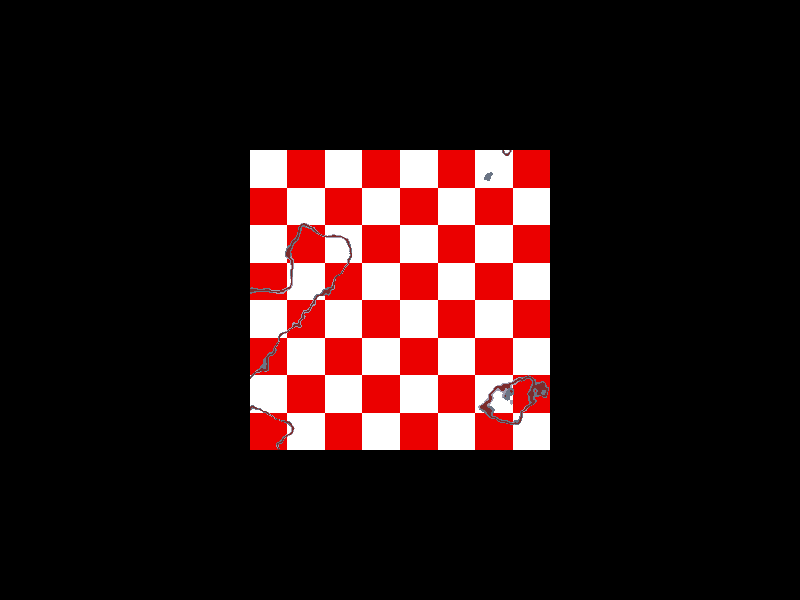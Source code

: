camera{
	location -5*z
	look_at 0
}

light_source{ <0,7,-5> color rgb <1,1,1>}

#declare WRINKLED_TEXTURE =
    // red and white check
    texture {
      pigment {
        checker
        color rgb<0.920, 0.000, 0.000>
        color rgb<1.000, 1.000, 1.000>
        scale <0.2500, 0.2500, 0.2500>
      }
    }
    // greys to "fade" checks
    texture {
      pigment {
        checker
        color rgbf<0.632, 0.612, 0.688, 0.698>
        color rgbf<0.420, 0.459, 0.520, 0.953>
        turbulence 0.500
        scale <0.2500, 0.2500, 0.2500>
      }
    }
    // the wine stains
    texture {
      pigment {
        spotted
        color_map {
          [ 0.000  color rgb<0.483, 0.165, 0.165> ]
          [ 0.329  color rgbf<1.000, 1.000, 1.000, 1.000> ]
          [ 0.734  color rgbf<1.000, 1.000, 1.000, 1.000> ]
          [ 1.000  color rgb<0.483, 0.165, 0.165> ]
        }
        turbulence 0.500
        frequency 1.500
      }
      normal {
        wrinkles 5.0000
      }
    }
  // wrinkled box
  box {
    <-1, -1, -1>, <1, 1, 1>
    texture {
      WRINKLED_TEXTURE
    } 
  }
